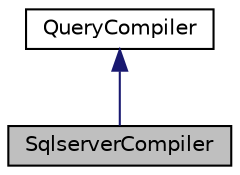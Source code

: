 digraph "SqlserverCompiler"
{
  edge [fontname="Helvetica",fontsize="10",labelfontname="Helvetica",labelfontsize="10"];
  node [fontname="Helvetica",fontsize="10",shape=record];
  Node1 [label="SqlserverCompiler",height=0.2,width=0.4,color="black", fillcolor="grey75", style="filled", fontcolor="black"];
  Node2 -> Node1 [dir="back",color="midnightblue",fontsize="10",style="solid",fontname="Helvetica"];
  Node2 [label="QueryCompiler",height=0.2,width=0.4,color="black", fillcolor="white", style="filled",URL="$class_cake_1_1_database_1_1_query_compiler.html"];
}
